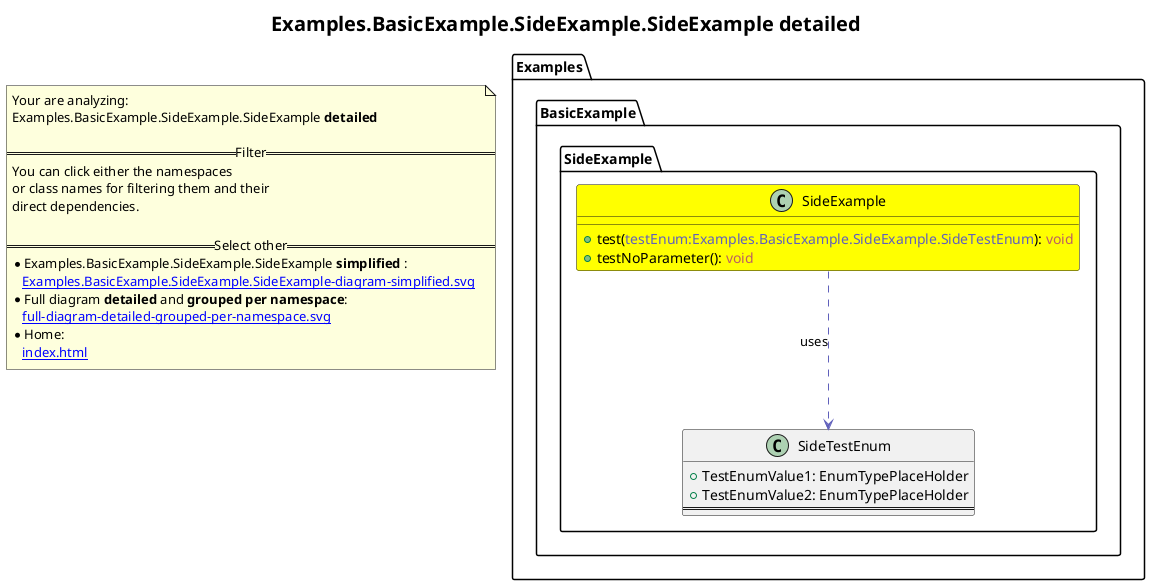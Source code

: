 @startuml
skinparam linetype ortho
title <size:20>Examples.BasicExample.SideExample.SideExample **detailed** </size>
note "Your are analyzing:\nExamples.BasicExample.SideExample.SideExample **detailed** \n\n==Filter==\nYou can click either the namespaces \nor class names for filtering them and their\ndirect dependencies.\n\n==Select other==\n* Examples.BasicExample.SideExample.SideExample **simplified** :\n   [[Examples.BasicExample.SideExample.SideExample-diagram-simplified.svg]]\n* Full diagram **detailed** and **grouped per namespace**:\n   [[full-diagram-detailed-grouped-per-namespace.svg]]\n* Home:\n   [[index.html]]" as FloatingNote
    class Examples.BasicExample.SideExample.SideExample [[Examples.BasicExample.SideExample.SideExample-diagram-detailed.svg]] #yellow {
      + test(<font color="6060BB">testEnum:Examples.BasicExample.SideExample.SideTestEnum</font>): <font color="BB6060">void</font>
      + testNoParameter(<font color="6060BB"></font>): <font color="BB6060">void</font>
    }
    class Examples.BasicExample.SideExample.SideTestEnum [[Examples.BasicExample.SideExample.SideTestEnum-diagram-detailed.svg]]  {
      + TestEnumValue1: EnumTypePlaceHolder
      + TestEnumValue2: EnumTypePlaceHolder
==
    }
 ' *************************************** 
 ' *************************************** 
 ' *************************************** 
' Class relations extracted from namespace:
' Examples.BasicExample.SideExample
Examples.BasicExample.SideExample.SideExample .[#6060BB].> Examples.BasicExample.SideExample.SideTestEnum  : uses 
@enduml